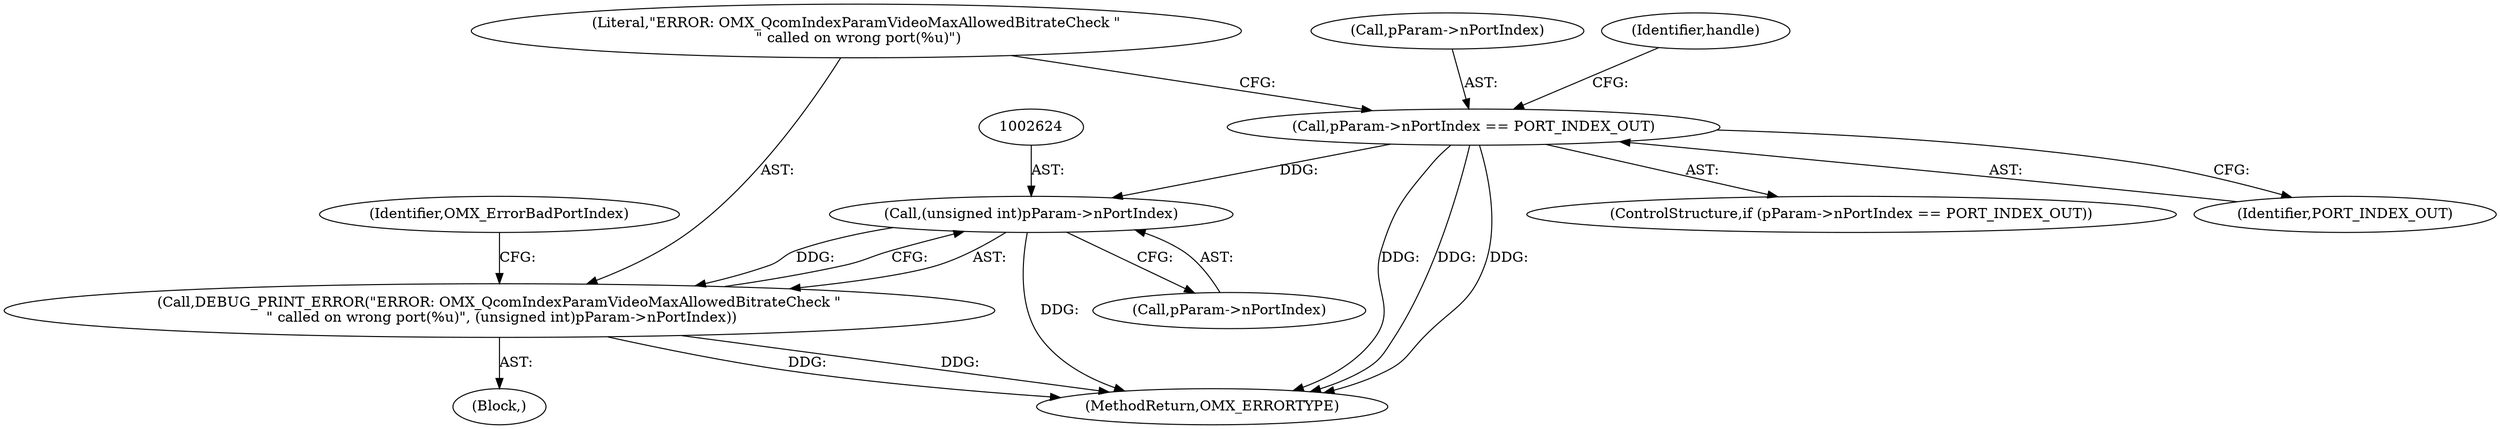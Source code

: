 digraph "0_Android_89913d7df36dbeb458ce165856bd6505a2ec647d_2@pointer" {
"1002591" [label="(Call,pParam->nPortIndex == PORT_INDEX_OUT)"];
"1002623" [label="(Call,(unsigned int)pParam->nPortIndex)"];
"1002621" [label="(Call,DEBUG_PRINT_ERROR(\"ERROR: OMX_QcomIndexParamVideoMaxAllowedBitrateCheck \"\n \" called on wrong port(%u)\", (unsigned int)pParam->nPortIndex))"];
"1002951" [label="(MethodReturn,OMX_ERRORTYPE)"];
"1002590" [label="(ControlStructure,if (pParam->nPortIndex == PORT_INDEX_OUT))"];
"1002622" [label="(Literal,\"ERROR: OMX_QcomIndexParamVideoMaxAllowedBitrateCheck \"\n \" called on wrong port(%u)\")"];
"1002623" [label="(Call,(unsigned int)pParam->nPortIndex)"];
"1002625" [label="(Call,pParam->nPortIndex)"];
"1002621" [label="(Call,DEBUG_PRINT_ERROR(\"ERROR: OMX_QcomIndexParamVideoMaxAllowedBitrateCheck \"\n \" called on wrong port(%u)\", (unsigned int)pParam->nPortIndex))"];
"1002591" [label="(Call,pParam->nPortIndex == PORT_INDEX_OUT)"];
"1002592" [label="(Call,pParam->nPortIndex)"];
"1002595" [label="(Identifier,PORT_INDEX_OUT)"];
"1002620" [label="(Block,)"];
"1002599" [label="(Identifier,handle)"];
"1002629" [label="(Identifier,OMX_ErrorBadPortIndex)"];
"1002591" -> "1002590"  [label="AST: "];
"1002591" -> "1002595"  [label="CFG: "];
"1002592" -> "1002591"  [label="AST: "];
"1002595" -> "1002591"  [label="AST: "];
"1002599" -> "1002591"  [label="CFG: "];
"1002622" -> "1002591"  [label="CFG: "];
"1002591" -> "1002951"  [label="DDG: "];
"1002591" -> "1002951"  [label="DDG: "];
"1002591" -> "1002951"  [label="DDG: "];
"1002591" -> "1002623"  [label="DDG: "];
"1002623" -> "1002621"  [label="AST: "];
"1002623" -> "1002625"  [label="CFG: "];
"1002624" -> "1002623"  [label="AST: "];
"1002625" -> "1002623"  [label="AST: "];
"1002621" -> "1002623"  [label="CFG: "];
"1002623" -> "1002951"  [label="DDG: "];
"1002623" -> "1002621"  [label="DDG: "];
"1002621" -> "1002620"  [label="AST: "];
"1002622" -> "1002621"  [label="AST: "];
"1002629" -> "1002621"  [label="CFG: "];
"1002621" -> "1002951"  [label="DDG: "];
"1002621" -> "1002951"  [label="DDG: "];
}
